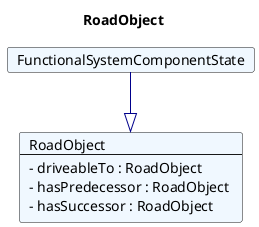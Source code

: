 @startuml
Title RoadObject 

Card RoadObject #F0F8FF [
RoadObject
----
- driveableTo : RoadObject 
- hasPredecessor : RoadObject 
- hasSuccessor : RoadObject 
]
Card FunctionalSystemComponentState #F0F8FF [
FunctionalSystemComponentState
]
FunctionalSystemComponentState --|> RoadObject  #00008B 
@enduml